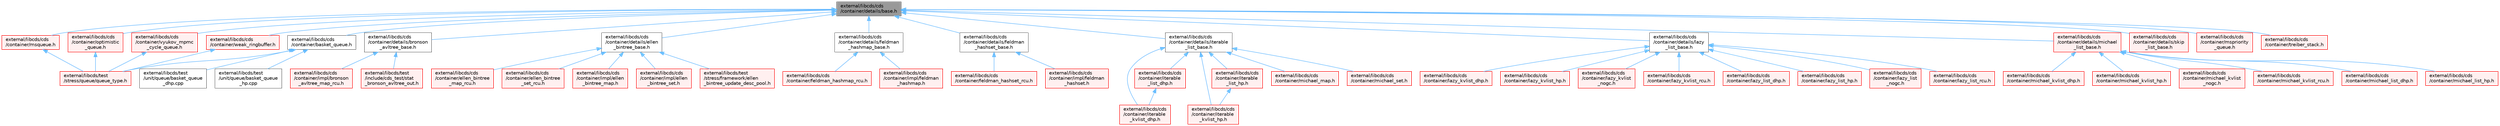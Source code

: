 digraph "external/libcds/cds/container/details/base.h"
{
 // LATEX_PDF_SIZE
  bgcolor="transparent";
  edge [fontname=Helvetica,fontsize=10,labelfontname=Helvetica,labelfontsize=10];
  node [fontname=Helvetica,fontsize=10,shape=box,height=0.2,width=0.4];
  Node1 [id="Node000001",label="external/libcds/cds\l/container/details/base.h",height=0.2,width=0.4,color="gray40", fillcolor="grey60", style="filled", fontcolor="black",tooltip=" "];
  Node1 -> Node2 [id="edge1_Node000001_Node000002",dir="back",color="steelblue1",style="solid",tooltip=" "];
  Node2 [id="Node000002",label="external/libcds/cds\l/container/basket_queue.h",height=0.2,width=0.4,color="grey40", fillcolor="white", style="filled",URL="$container_2basket__queue_8h.html",tooltip=" "];
  Node2 -> Node3 [id="edge2_Node000002_Node000003",dir="back",color="steelblue1",style="solid",tooltip=" "];
  Node3 [id="Node000003",label="external/libcds/test\l/stress/queue/queue_type.h",height=0.2,width=0.4,color="red", fillcolor="#FFF0F0", style="filled",URL="$queue__type_8h.html",tooltip=" "];
  Node2 -> Node11 [id="edge3_Node000002_Node000011",dir="back",color="steelblue1",style="solid",tooltip=" "];
  Node11 [id="Node000011",label="external/libcds/test\l/unit/queue/basket_queue\l_dhp.cpp",height=0.2,width=0.4,color="grey40", fillcolor="white", style="filled",URL="$basket__queue__dhp_8cpp.html",tooltip=" "];
  Node2 -> Node12 [id="edge4_Node000002_Node000012",dir="back",color="steelblue1",style="solid",tooltip=" "];
  Node12 [id="Node000012",label="external/libcds/test\l/unit/queue/basket_queue\l_hp.cpp",height=0.2,width=0.4,color="grey40", fillcolor="white", style="filled",URL="$basket__queue__hp_8cpp.html",tooltip=" "];
  Node1 -> Node13 [id="edge5_Node000001_Node000013",dir="back",color="steelblue1",style="solid",tooltip=" "];
  Node13 [id="Node000013",label="external/libcds/cds\l/container/details/bronson\l_avltree_base.h",height=0.2,width=0.4,color="grey40", fillcolor="white", style="filled",URL="$bronson__avltree__base_8h.html",tooltip=" "];
  Node13 -> Node14 [id="edge6_Node000013_Node000014",dir="back",color="steelblue1",style="solid",tooltip=" "];
  Node14 [id="Node000014",label="external/libcds/cds\l/container/impl/bronson\l_avltree_map_rcu.h",height=0.2,width=0.4,color="red", fillcolor="#FFF0F0", style="filled",URL="$impl_2bronson__avltree__map__rcu_8h.html",tooltip=" "];
  Node13 -> Node33 [id="edge7_Node000013_Node000033",dir="back",color="steelblue1",style="solid",tooltip=" "];
  Node33 [id="Node000033",label="external/libcds/test\l/include/cds_test/stat\l_bronson_avltree_out.h",height=0.2,width=0.4,color="red", fillcolor="#FFF0F0", style="filled",URL="$stat__bronson__avltree__out_8h.html",tooltip=" "];
  Node1 -> Node34 [id="edge8_Node000001_Node000034",dir="back",color="steelblue1",style="solid",tooltip=" "];
  Node34 [id="Node000034",label="external/libcds/cds\l/container/details/ellen\l_bintree_base.h",height=0.2,width=0.4,color="grey40", fillcolor="white", style="filled",URL="$container_2details_2ellen__bintree__base_8h.html",tooltip=" "];
  Node34 -> Node35 [id="edge9_Node000034_Node000035",dir="back",color="steelblue1",style="solid",tooltip=" "];
  Node35 [id="Node000035",label="external/libcds/cds\l/container/ellen_bintree\l_map_rcu.h",height=0.2,width=0.4,color="red", fillcolor="#FFF0F0", style="filled",URL="$ellen__bintree__map__rcu_8h.html",tooltip=" "];
  Node34 -> Node50 [id="edge10_Node000034_Node000050",dir="back",color="steelblue1",style="solid",tooltip=" "];
  Node50 [id="Node000050",label="external/libcds/cds\l/container/ellen_bintree\l_set_rcu.h",height=0.2,width=0.4,color="red", fillcolor="#FFF0F0", style="filled",URL="$ellen__bintree__set__rcu_8h.html",tooltip=" "];
  Node34 -> Node66 [id="edge11_Node000034_Node000066",dir="back",color="steelblue1",style="solid",tooltip=" "];
  Node66 [id="Node000066",label="external/libcds/cds\l/container/impl/ellen\l_bintree_map.h",height=0.2,width=0.4,color="red", fillcolor="#FFF0F0", style="filled",URL="$ellen__bintree__map_8h.html",tooltip=" "];
  Node34 -> Node71 [id="edge12_Node000034_Node000071",dir="back",color="steelblue1",style="solid",tooltip=" "];
  Node71 [id="Node000071",label="external/libcds/cds\l/container/impl/ellen\l_bintree_set.h",height=0.2,width=0.4,color="red", fillcolor="#FFF0F0", style="filled",URL="$ellen__bintree__set_8h.html",tooltip=" "];
  Node34 -> Node77 [id="edge13_Node000034_Node000077",dir="back",color="steelblue1",style="solid",tooltip=" "];
  Node77 [id="Node000077",label="external/libcds/test\l/stress/framework/ellen\l_bintree_update_desc_pool.h",height=0.2,width=0.4,color="red", fillcolor="#FFF0F0", style="filled",URL="$ellen__bintree__update__desc__pool_8h.html",tooltip=" "];
  Node1 -> Node79 [id="edge14_Node000001_Node000079",dir="back",color="steelblue1",style="solid",tooltip=" "];
  Node79 [id="Node000079",label="external/libcds/cds\l/container/details/feldman\l_hashmap_base.h",height=0.2,width=0.4,color="grey40", fillcolor="white", style="filled",URL="$feldman__hashmap__base_8h.html",tooltip=" "];
  Node79 -> Node80 [id="edge15_Node000079_Node000080",dir="back",color="steelblue1",style="solid",tooltip=" "];
  Node80 [id="Node000080",label="external/libcds/cds\l/container/feldman_hashmap_rcu.h",height=0.2,width=0.4,color="red", fillcolor="#FFF0F0", style="filled",URL="$feldman__hashmap__rcu_8h.html",tooltip=" "];
  Node79 -> Node95 [id="edge16_Node000079_Node000095",dir="back",color="steelblue1",style="solid",tooltip=" "];
  Node95 [id="Node000095",label="external/libcds/cds\l/container/impl/feldman\l_hashmap.h",height=0.2,width=0.4,color="red", fillcolor="#FFF0F0", style="filled",URL="$feldman__hashmap_8h.html",tooltip=" "];
  Node1 -> Node100 [id="edge17_Node000001_Node000100",dir="back",color="steelblue1",style="solid",tooltip=" "];
  Node100 [id="Node000100",label="external/libcds/cds\l/container/details/feldman\l_hashset_base.h",height=0.2,width=0.4,color="grey40", fillcolor="white", style="filled",URL="$container_2details_2feldman__hashset__base_8h.html",tooltip=" "];
  Node100 -> Node101 [id="edge18_Node000100_Node000101",dir="back",color="steelblue1",style="solid",tooltip=" "];
  Node101 [id="Node000101",label="external/libcds/cds\l/container/feldman_hashset_rcu.h",height=0.2,width=0.4,color="red", fillcolor="#FFF0F0", style="filled",URL="$container_2feldman__hashset__rcu_8h.html",tooltip=" "];
  Node100 -> Node115 [id="edge19_Node000100_Node000115",dir="back",color="steelblue1",style="solid",tooltip=" "];
  Node115 [id="Node000115",label="external/libcds/cds\l/container/impl/feldman\l_hashset.h",height=0.2,width=0.4,color="red", fillcolor="#FFF0F0", style="filled",URL="$container_2impl_2feldman__hashset_8h.html",tooltip=" "];
  Node1 -> Node120 [id="edge20_Node000001_Node000120",dir="back",color="steelblue1",style="solid",tooltip=" "];
  Node120 [id="Node000120",label="external/libcds/cds\l/container/details/iterable\l_list_base.h",height=0.2,width=0.4,color="grey40", fillcolor="white", style="filled",URL="$container_2details_2iterable__list__base_8h.html",tooltip=" "];
  Node120 -> Node121 [id="edge21_Node000120_Node000121",dir="back",color="steelblue1",style="solid",tooltip=" "];
  Node121 [id="Node000121",label="external/libcds/cds\l/container/iterable\l_kvlist_dhp.h",height=0.2,width=0.4,color="red", fillcolor="#FFF0F0", style="filled",URL="$iterable__kvlist__dhp_8h.html",tooltip=" "];
  Node120 -> Node145 [id="edge22_Node000120_Node000145",dir="back",color="steelblue1",style="solid",tooltip=" "];
  Node145 [id="Node000145",label="external/libcds/cds\l/container/iterable\l_kvlist_hp.h",height=0.2,width=0.4,color="red", fillcolor="#FFF0F0", style="filled",URL="$iterable__kvlist__hp_8h.html",tooltip=" "];
  Node120 -> Node148 [id="edge23_Node000120_Node000148",dir="back",color="steelblue1",style="solid",tooltip=" "];
  Node148 [id="Node000148",label="external/libcds/cds\l/container/iterable\l_list_dhp.h",height=0.2,width=0.4,color="red", fillcolor="#FFF0F0", style="filled",URL="$container_2iterable__list__dhp_8h.html",tooltip=" "];
  Node148 -> Node121 [id="edge24_Node000148_Node000121",dir="back",color="steelblue1",style="solid",tooltip=" "];
  Node120 -> Node172 [id="edge25_Node000120_Node000172",dir="back",color="steelblue1",style="solid",tooltip=" "];
  Node172 [id="Node000172",label="external/libcds/cds\l/container/iterable\l_list_hp.h",height=0.2,width=0.4,color="red", fillcolor="#FFF0F0", style="filled",URL="$container_2iterable__list__hp_8h.html",tooltip=" "];
  Node172 -> Node145 [id="edge26_Node000172_Node000145",dir="back",color="steelblue1",style="solid",tooltip=" "];
  Node120 -> Node177 [id="edge27_Node000120_Node000177",dir="back",color="steelblue1",style="solid",tooltip=" "];
  Node177 [id="Node000177",label="external/libcds/cds\l/container/michael_map.h",height=0.2,width=0.4,color="red", fillcolor="#FFF0F0", style="filled",URL="$michael__map_8h.html",tooltip=" "];
  Node120 -> Node182 [id="edge28_Node000120_Node000182",dir="back",color="steelblue1",style="solid",tooltip=" "];
  Node182 [id="Node000182",label="external/libcds/cds\l/container/michael_set.h",height=0.2,width=0.4,color="red", fillcolor="#FFF0F0", style="filled",URL="$container_2michael__set_8h.html",tooltip=" "];
  Node1 -> Node187 [id="edge29_Node000001_Node000187",dir="back",color="steelblue1",style="solid",tooltip=" "];
  Node187 [id="Node000187",label="external/libcds/cds\l/container/details/lazy\l_list_base.h",height=0.2,width=0.4,color="grey40", fillcolor="white", style="filled",URL="$container_2details_2lazy__list__base_8h.html",tooltip=" "];
  Node187 -> Node188 [id="edge30_Node000187_Node000188",dir="back",color="steelblue1",style="solid",tooltip=" "];
  Node188 [id="Node000188",label="external/libcds/cds\l/container/lazy_kvlist_dhp.h",height=0.2,width=0.4,color="red", fillcolor="#FFF0F0", style="filled",URL="$lazy__kvlist__dhp_8h.html",tooltip=" "];
  Node187 -> Node191 [id="edge31_Node000187_Node000191",dir="back",color="steelblue1",style="solid",tooltip=" "];
  Node191 [id="Node000191",label="external/libcds/cds\l/container/lazy_kvlist_hp.h",height=0.2,width=0.4,color="red", fillcolor="#FFF0F0", style="filled",URL="$lazy__kvlist__hp_8h.html",tooltip=" "];
  Node187 -> Node193 [id="edge32_Node000187_Node000193",dir="back",color="steelblue1",style="solid",tooltip=" "];
  Node193 [id="Node000193",label="external/libcds/cds\l/container/lazy_kvlist\l_nogc.h",height=0.2,width=0.4,color="red", fillcolor="#FFF0F0", style="filled",URL="$lazy__kvlist__nogc_8h.html",tooltip=" "];
  Node187 -> Node196 [id="edge33_Node000187_Node000196",dir="back",color="steelblue1",style="solid",tooltip=" "];
  Node196 [id="Node000196",label="external/libcds/cds\l/container/lazy_kvlist_rcu.h",height=0.2,width=0.4,color="red", fillcolor="#FFF0F0", style="filled",URL="$lazy__kvlist__rcu_8h.html",tooltip=" "];
  Node187 -> Node205 [id="edge34_Node000187_Node000205",dir="back",color="steelblue1",style="solid",tooltip=" "];
  Node205 [id="Node000205",label="external/libcds/cds\l/container/lazy_list_dhp.h",height=0.2,width=0.4,color="red", fillcolor="#FFF0F0", style="filled",URL="$container_2lazy__list__dhp_8h.html",tooltip=" "];
  Node187 -> Node210 [id="edge35_Node000187_Node000210",dir="back",color="steelblue1",style="solid",tooltip=" "];
  Node210 [id="Node000210",label="external/libcds/cds\l/container/lazy_list_hp.h",height=0.2,width=0.4,color="red", fillcolor="#FFF0F0", style="filled",URL="$container_2lazy__list__hp_8h.html",tooltip=" "];
  Node187 -> Node214 [id="edge36_Node000187_Node000214",dir="back",color="steelblue1",style="solid",tooltip=" "];
  Node214 [id="Node000214",label="external/libcds/cds\l/container/lazy_list\l_nogc.h",height=0.2,width=0.4,color="red", fillcolor="#FFF0F0", style="filled",URL="$container_2lazy__list__nogc_8h.html",tooltip=" "];
  Node187 -> Node219 [id="edge37_Node000187_Node000219",dir="back",color="steelblue1",style="solid",tooltip=" "];
  Node219 [id="Node000219",label="external/libcds/cds\l/container/lazy_list_rcu.h",height=0.2,width=0.4,color="red", fillcolor="#FFF0F0", style="filled",URL="$container_2lazy__list__rcu_8h.html",tooltip=" "];
  Node1 -> Node236 [id="edge38_Node000001_Node000236",dir="back",color="steelblue1",style="solid",tooltip=" "];
  Node236 [id="Node000236",label="external/libcds/cds\l/container/details/michael\l_list_base.h",height=0.2,width=0.4,color="red", fillcolor="#FFF0F0", style="filled",URL="$container_2details_2michael__list__base_8h.html",tooltip=" "];
  Node236 -> Node237 [id="edge39_Node000236_Node000237",dir="back",color="steelblue1",style="solid",tooltip=" "];
  Node237 [id="Node000237",label="external/libcds/cds\l/container/michael_kvlist_dhp.h",height=0.2,width=0.4,color="red", fillcolor="#FFF0F0", style="filled",URL="$michael__kvlist__dhp_8h.html",tooltip=" "];
  Node236 -> Node240 [id="edge40_Node000236_Node000240",dir="back",color="steelblue1",style="solid",tooltip=" "];
  Node240 [id="Node000240",label="external/libcds/cds\l/container/michael_kvlist_hp.h",height=0.2,width=0.4,color="red", fillcolor="#FFF0F0", style="filled",URL="$michael__kvlist__hp_8h.html",tooltip=" "];
  Node236 -> Node242 [id="edge41_Node000236_Node000242",dir="back",color="steelblue1",style="solid",tooltip=" "];
  Node242 [id="Node000242",label="external/libcds/cds\l/container/michael_kvlist\l_nogc.h",height=0.2,width=0.4,color="red", fillcolor="#FFF0F0", style="filled",URL="$michael__kvlist__nogc_8h.html",tooltip=" "];
  Node236 -> Node245 [id="edge42_Node000236_Node000245",dir="back",color="steelblue1",style="solid",tooltip=" "];
  Node245 [id="Node000245",label="external/libcds/cds\l/container/michael_kvlist_rcu.h",height=0.2,width=0.4,color="red", fillcolor="#FFF0F0", style="filled",URL="$michael__kvlist__rcu_8h.html",tooltip=" "];
  Node236 -> Node254 [id="edge43_Node000236_Node000254",dir="back",color="steelblue1",style="solid",tooltip=" "];
  Node254 [id="Node000254",label="external/libcds/cds\l/container/michael_list_dhp.h",height=0.2,width=0.4,color="red", fillcolor="#FFF0F0", style="filled",URL="$container_2michael__list__dhp_8h.html",tooltip=" "];
  Node236 -> Node259 [id="edge44_Node000236_Node000259",dir="back",color="steelblue1",style="solid",tooltip=" "];
  Node259 [id="Node000259",label="external/libcds/cds\l/container/michael_list_hp.h",height=0.2,width=0.4,color="red", fillcolor="#FFF0F0", style="filled",URL="$container_2michael__list__hp_8h.html",tooltip=" "];
  Node1 -> Node285 [id="edge45_Node000001_Node000285",dir="back",color="steelblue1",style="solid",tooltip=" "];
  Node285 [id="Node000285",label="external/libcds/cds\l/container/details/skip\l_list_base.h",height=0.2,width=0.4,color="red", fillcolor="#FFF0F0", style="filled",URL="$container_2details_2skip__list__base_8h.html",tooltip=" "];
  Node1 -> Node327 [id="edge46_Node000001_Node000327",dir="back",color="steelblue1",style="solid",tooltip=" "];
  Node327 [id="Node000327",label="external/libcds/cds\l/container/mspriority\l_queue.h",height=0.2,width=0.4,color="red", fillcolor="#FFF0F0", style="filled",URL="$container_2mspriority__queue_8h.html",tooltip=" "];
  Node1 -> Node329 [id="edge47_Node000001_Node000329",dir="back",color="steelblue1",style="solid",tooltip=" "];
  Node329 [id="Node000329",label="external/libcds/cds\l/container/msqueue.h",height=0.2,width=0.4,color="red", fillcolor="#FFF0F0", style="filled",URL="$container_2msqueue_8h.html",tooltip=" "];
  Node329 -> Node3 [id="edge48_Node000329_Node000003",dir="back",color="steelblue1",style="solid",tooltip=" "];
  Node1 -> Node335 [id="edge49_Node000001_Node000335",dir="back",color="steelblue1",style="solid",tooltip=" "];
  Node335 [id="Node000335",label="external/libcds/cds\l/container/optimistic\l_queue.h",height=0.2,width=0.4,color="red", fillcolor="#FFF0F0", style="filled",URL="$container_2optimistic__queue_8h.html",tooltip=" "];
  Node335 -> Node3 [id="edge50_Node000335_Node000003",dir="back",color="steelblue1",style="solid",tooltip=" "];
  Node1 -> Node338 [id="edge51_Node000001_Node000338",dir="back",color="steelblue1",style="solid",tooltip=" "];
  Node338 [id="Node000338",label="external/libcds/cds\l/container/treiber_stack.h",height=0.2,width=0.4,color="red", fillcolor="#FFF0F0", style="filled",URL="$container_2treiber__stack_8h.html",tooltip=" "];
  Node1 -> Node344 [id="edge52_Node000001_Node000344",dir="back",color="steelblue1",style="solid",tooltip=" "];
  Node344 [id="Node000344",label="external/libcds/cds\l/container/vyukov_mpmc\l_cycle_queue.h",height=0.2,width=0.4,color="red", fillcolor="#FFF0F0", style="filled",URL="$container_2vyukov__mpmc__cycle__queue_8h.html",tooltip=" "];
  Node344 -> Node3 [id="edge53_Node000344_Node000003",dir="back",color="steelblue1",style="solid",tooltip=" "];
  Node1 -> Node443 [id="edge54_Node000001_Node000443",dir="back",color="steelblue1",style="solid",tooltip=" "];
  Node443 [id="Node000443",label="external/libcds/cds\l/container/weak_ringbuffer.h",height=0.2,width=0.4,color="red", fillcolor="#FFF0F0", style="filled",URL="$weak__ringbuffer_8h.html",tooltip=" "];
  Node443 -> Node3 [id="edge55_Node000443_Node000003",dir="back",color="steelblue1",style="solid",tooltip=" "];
}
